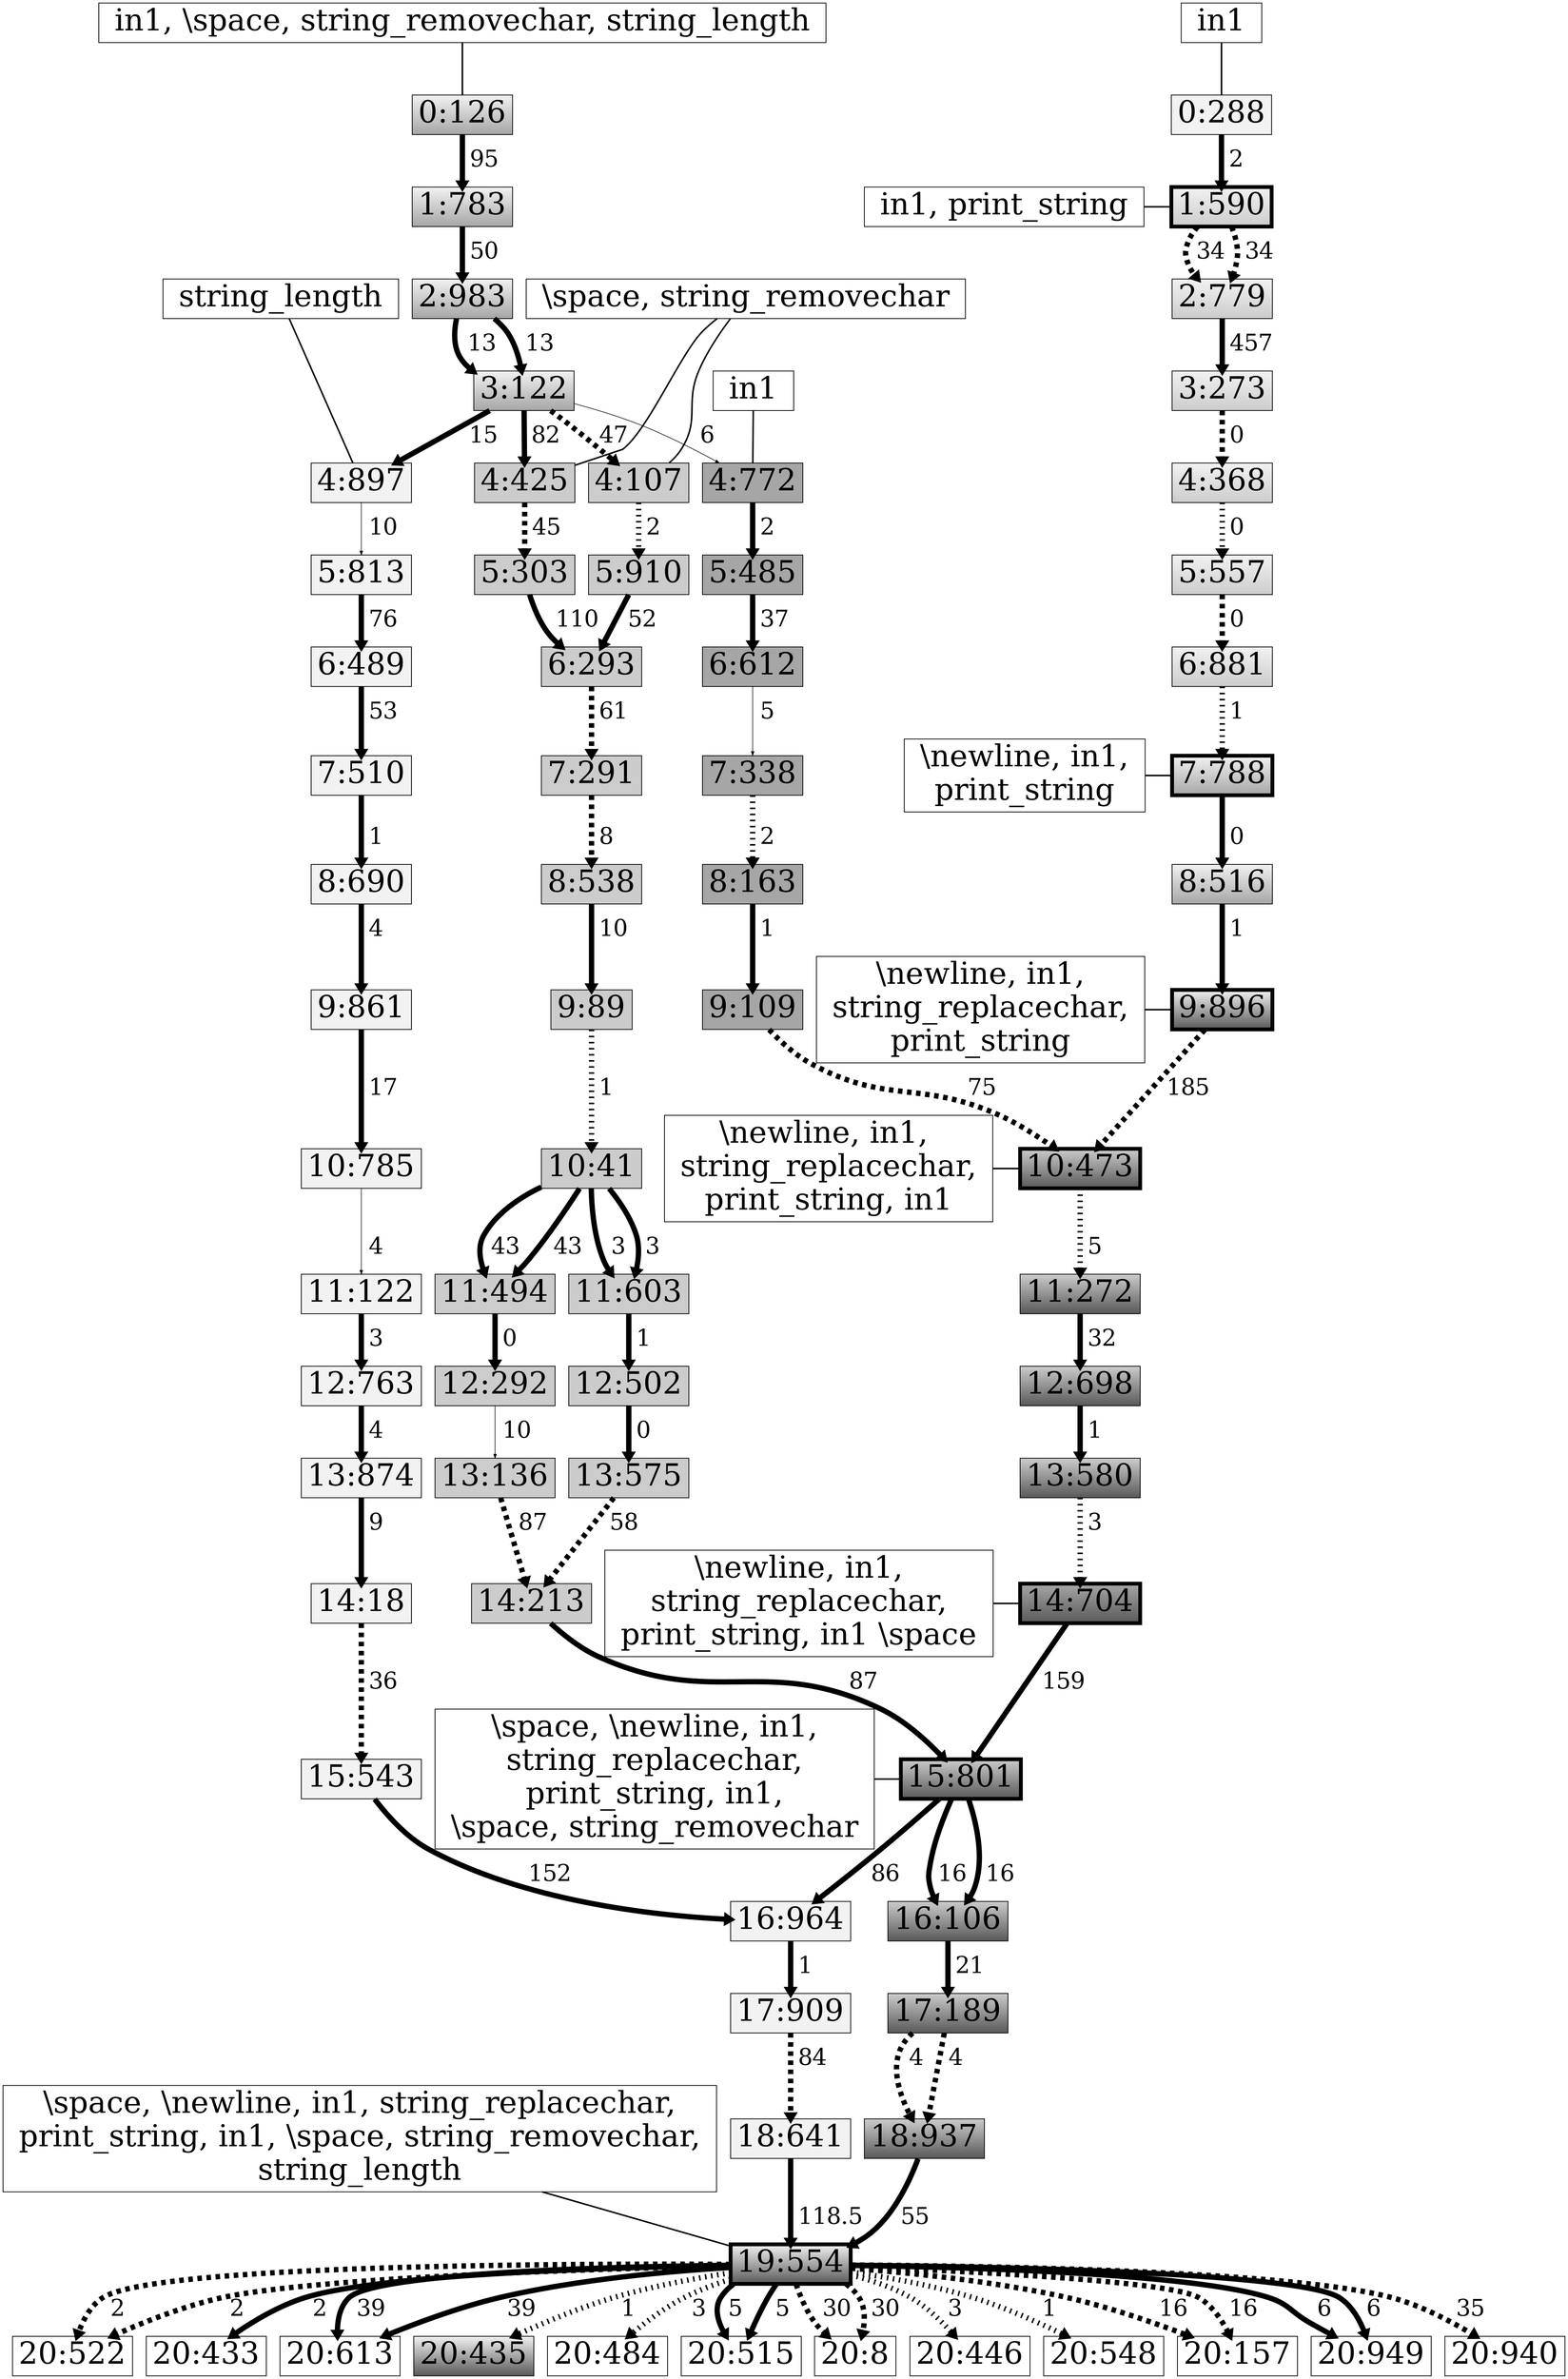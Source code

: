 digraph G {  node[fontsize=40];
node[shape=point, width=0.15, height=0.15, fillcolor="white", penwidth=1, label=""];
edge[fontsize=30, arrowsize=0.5, color="grey", penwidth=1, style="solid"];
"aaaaaaaa-aaaa-aaaa-aaaa-aaaaaaaaaaaa" [shape=rectangle, width=1.0, height=0.65, style=filled, fillcolor=white, label=" \\space, \\newline, in1, string_replacechar, \n print_string, in1, \\space, string_removechar, \n string_length "];
"aaaaaaaa-aaaa-aaaa-aaaa-aaaaaaaaaaab" [shape=rectangle, width=1.0, height=0.65, style=filled, fillcolor=white, label=" \\space, \\newline, in1, \n string_replacechar, \n print_string, in1, \n \\space, string_removechar "];
"aaaaaaaa-aaaa-aaaa-aaaa-aaaaaaaaaaac" [shape=rectangle, width=1.0, height=0.65, style=filled, fillcolor=white, label=" \\newline, in1, \n string_replacechar, \n print_string, in1 \\space "];
"aaaaaaaa-aaaa-aaaa-aaaa-aaaaaaaaaaad" [shape=rectangle, width=1.0, height=0.65, style=filled, fillcolor=white, label="\\newline, in1, \n string_replacechar, \n print_string, in1 "];
"aaaaaaaa-aaaa-aaaa-aaaa-aaaaaaaaaaae" [shape=rectangle, width=1.0, height=0.65, style=filled, fillcolor=white, label=" \\newline, in1, \n string_replacechar, \n print_string "];
"aaaaaaaa-aaaa-aaaa-aaaa-aaaaaaaaaaaf" [shape=rectangle, width=1.0, height=0.65, style=filled, fillcolor=white, label=" \\newline, in1, \n print_string "];
"aaaaaaaa-aaaa-aaaa-aaaa-aaaaaaaaaaag" [shape=rectangle, width=1.0, height=0.65, style=filled, fillcolor=white, label=" string_length "];
"aaaaaaaa-aaaa-aaaa-aaaa-aaaaaaaaaaah" [shape=rectangle, width=1.0, height=0.65, style=filled, fillcolor=white, label=" \\space, string_removechar "];
"aaaaaaaa-aaaa-aaaa-aaaa-aaaaaaaaaaai" [shape=rectangle, width=1.0, height=0.65, style=filled, fillcolor=white, label=" in1 "];
"aaaaaaaa-aaaa-aaaa-aaaa-aaaaaaaaaaaj" [shape=rectangle, width=1.0, height=0.65, style=filled, fillcolor=white, label=" in1, \\space, string_removechar, string_length "];
"aaaaaaaa-aaaa-aaaa-aaaa-aaaaaaaaaaak" [shape=rectangle, width=1.0, height=0.65, style=filled, fillcolor=white, label=" in1, print_string "];
"aaaaaaaa-aaaa-aaaa-aaaa-aaaaaaaaaaal" [shape=rectangle, width=1.0, height=0.65, style=filled, fillcolor=white, label=" in1 "];
"12530c31-2860-4e13-bd86-23753ae7ad6a" [shape=rectangle, width=1.0, height=0.65, style=filled, fillcolor=gray80, label="11:603"];
"4b6b587a-b616-42c9-a49a-98879472d6ab" [shape=rectangle, width=1.0, height=0.65, style=filled, fillcolor=gray95, label="7:510"];
"57ab5136-08ac-49ee-b34c-03b62b4eecd5" [shape=rectangle, width=1.0, height=0.65, style=filled, fillcolor=gray95, label="6:489"];
"c3c990be-608e-40ad-a194-da8fd2c94a62" [shape=rectangle, width=1.0, height=0.65, gradientangle=270, style=filled, fillcolor="gray80:gray35", penwidth=5, label="10:473"];
"79b10569-323a-496e-8ba8-e935910456d0" [shape=rectangle, width=1.0, height=0.65, style=filled, fillcolor=gray95, label="9:861"];
"2f569a59-8e75-4e52-a9ce-42132661a17c" [shape=rectangle, width=1.0, height=0.65, gradientangle=270, style=filled, fillcolor="gray65:gray35", penwidth=5, label="14:704"];
"6e6ec722-aec6-4a1b-afe0-96f760999088" [shape=rectangle, width=1.0, height=0.65, style=filled, fillcolor=gray95, label="11:122"];
"5742ad13-78ac-41ba-acd3-501c4a7bef8a" [shape=rectangle, width=1.0, height=0.65, gradientangle=270, style=filled, fillcolor="gray95:gray80", label="6:881"];
"51015641-5ec0-4bbf-b1d1-3961752d3837" [shape=rectangle, width=1.0, height=0.65, style=filled, fillcolor=gray95, label="14:18"];
"bcb42498-6043-41d5-8c27-0dd2826014e3" [shape=rectangle, width=1.0, height=0.65, style=filled, fillcolor=gray95, label="5:813"];
"b3d2105f-39a2-4e86-b007-1eaa8309c18d" [shape=rectangle, width=1.0, height=0.65, style=filled, fillcolor=gray95, label="15:543"];
"a2a2bcca-af7e-4de1-be66-bb4cffdc3ce7" [shape=rectangle, width=1.0, height=0.65, style=filled, fillcolor=white, label="20:522"];
"75cbf95b-dde3-4b06-ab7a-b7aa1c753814" [shape=rectangle, width=1.0, height=0.65, style=filled, fillcolor=white, label="20:433"];
"61f759d5-b3d4-418d-8656-32eac5cb85ca" [shape=rectangle, width=1.0, height=0.65, style=filled, fillcolor=white, label="20:613"];
"075ab43a-f9cd-4b9a-8d85-14f0c3151d29" [shape=rectangle, width=1.0, height=0.65, gradientangle=270, style=filled, fillcolor="gray80:gray35", label="13:580"];
"dcca636e-0ad7-4e7f-a999-76055873a5d4" [shape=rectangle, width=1.0, height=0.65, gradientangle=270, style=filled, fillcolor="gray95:gray80", label="5:557"];
"12407475-a1df-4caa-ab48-b33f3e2e7e77" [shape=rectangle, width=1.0, height=0.65, gradientangle=270, style=filled, fillcolor="gray95:gray35", label="20:435"];
"b40c076e-ae6e-4026-8fc5-a959aa9abf2b" [shape=rectangle, width=1.0, height=0.65, style=filled, fillcolor=gray95, label="17:909"];
"bab6cda5-9091-4bf3-b1c2-569135a631d5" [shape=rectangle, width=1.0, height=0.65, gradientangle=270, style=filled, fillcolor="gray80:gray35", label="17:189"];
"65003e7c-9a8d-4f88-b72a-bf1164878f49" [shape=rectangle, width=1.0, height=0.65, gradientangle=270, style=filled, fillcolor="gray80:gray35", label="11:272"];
"0691ac02-7e04-4301-bf81-d0996cacdb90" [shape=rectangle, width=1.0, height=0.65, style=filled, fillcolor=gray80, label="11:494"];
"cc1b0a65-a947-48c4-89a9-b71a50767f06" [shape=rectangle, width=1.0, height=0.65, gradientangle=270, style=filled, fillcolor="gray95:gray35", penwidth=5, label="9:896"];
"16ed8cc3-ca1d-4840-bcf3-ed9e23f8462d" [shape=rectangle, width=1.0, height=0.65, style=filled, fillcolor=gray65, label="4:772"];
"2fc2ec42-ef6c-4598-b65b-45fc4030e251" [shape=rectangle, width=1.0, height=0.65, gradientangle=270, style=filled, fillcolor=white, label="20:484"];
"c2f274e4-4204-4edb-bc3b-11ee3eb44a1c" [shape=rectangle, width=1.0, height=0.65, style=filled, fillcolor=gray80, label="10:41"];
"63291869-b760-47e0-8bb0-7f52d534f371" [shape=rectangle, width=1.0, height=0.65, style=filled, fillcolor=white, label="20:515"];
"76f6941a-34c6-4d9b-8bd2-d6513639c4c9" [shape=rectangle, width=1.0, height=0.65, gradientangle=270, style=filled, fillcolor="gray95:gray65", label="3:122"];
"98c5a0d9-08a6-490b-81e7-deea02c00e59" [shape=rectangle, width=1.0, height=0.65, gradientangle=270, style=filled, fillcolor="gray95:gray35", penwidth=5, label="19:554"];
"c67426dc-221c-4089-ba1e-d4b533247207" [shape=rectangle, width=1.0, height=0.65, style=filled, fillcolor=gray80, label="8:538"];
"8763bc7a-d5a7-4f3d-a26b-43d30691b1fe" [shape=rectangle, width=1.0, height=0.65, gradientangle=270, style=filled, fillcolor="gray80:gray35", label="16:106"];
"0d595c50-7ed5-4dd6-986f-264b4894d2df" [shape=rectangle, width=1.0, height=0.65, style=filled, fillcolor=gray95, label="8:690"];
"b5dba75c-86a6-4529-9990-fc1046627d54" [shape=rectangle, width=1.0, height=0.65, style=filled, fillcolor=gray65, label="8:163"];
"03e4c5a9-0c9c-4f94-bc65-8a2595af8725" [shape=rectangle, width=1.0, height=0.65, gradientangle=270, style=filled, fillcolor="gray95:gray65", label="1:783"];
"493b2e2a-1628-4e20-910c-7e699e9378b4" [shape=rectangle, width=1.0, height=0.65, gradientangle=270, style=filled, fillcolor="gray95:gray65", label="8:516"];
"e90a0284-9096-44aa-9f22-d593a4157649" [shape=rectangle, width=1.0, height=0.65, style=filled, fillcolor=white, label="20:8"];
"d96a265f-6d09-4dcf-9bdb-d699e3e2111c" [shape=rectangle, width=1.0, height=0.65, style=filled, fillcolor=white, label="20:446"];
"5cb13433-d612-457a-9d40-d61d6a697edb" [shape=rectangle, width=1.0, height=0.65, style=filled, fillcolor=gray80, label="5:303"];
"1c7bca79-8fe1-4a9f-904f-1d2029f2a67f" [shape=rectangle, width=1.0, height=0.65, style=filled, fillcolor=white, label="20:548"];
"ffe7736a-3275-4844-be43-85090aa3e9d7" [shape=rectangle, width=1.0, height=0.65, gradientangle=270, style=filled, fillcolor="gray95:gray65", penwidth=5, label="7:788"];
"b4dc1745-e77c-4db4-b2a5-4652f521c50b" [shape=rectangle, width=1.0, height=0.65, style=filled, fillcolor=gray95, label="18:641"];
"0f729918-1689-42c2-8d8b-41cf1dea9086" [shape=rectangle, width=1.0, height=0.65, style=filled, fillcolor=gray80, label="5:910"];
"425db5a2-26e1-476c-919c-288a3eecf732" [shape=rectangle, width=1.0, height=0.65, gradientangle=270, style=filled, fillcolor="gray95:gray80", penwidth=5, label="1:590"];
"860185b5-9466-4c3c-a18e-18f90ee0cd00" [shape=rectangle, width=1.0, height=0.65, style=filled, fillcolor=gray80, label="12:292"];
"167cafd0-9bc1-4776-b542-7a2a3846db03" [shape=rectangle, width=1.0, height=0.65, style=filled, fillcolor=gray80, label="6:293"];
"4c9e882a-df26-4253-a801-e2743c8cc1ad" [shape=rectangle, width=1.0, height=0.65, style=filled, fillcolor=gray80, label="12:502"];
"dfc4f934-ab23-4d09-90f6-ea2f6bdd2876" [shape=rectangle, width=1.0, height=0.65, style=filled, fillcolor=gray80, label="7:291"];
"81b91cf6-0db3-4953-899e-7f4ef5ccf145" [shape=rectangle, width=1.0, height=0.65, gradientangle=270, style=filled, fillcolor="gray80:gray35", label="12:698"];
"c90cacba-8726-4767-bdfa-bde0b302a92e" [shape=rectangle, width=1.0, height=0.65, gradientangle=270, style=filled, fillcolor="gray95:gray65", label="0:126"];
"643fbcdd-8f92-44c5-b439-c1e059d5f294" [shape=rectangle, width=1.0, height=0.65, style=filled, fillcolor=gray80, label="13:575"];
"bcd81c29-c606-45be-ae34-78923ff4b60b" [shape=rectangle, width=1.0, height=0.65, gradientangle=270, style=filled, fillcolor="gray95:gray80", label="4:368"];
"df74739b-d26f-4da3-9878-673bfc3c5d28" [shape=rectangle, width=1.0, height=0.65, gradientangle=270, style=filled, fillcolor="gray80:gray35", label="18:937"];
"51471d05-90e2-4c51-a3c3-3bd99a83bfd8" [shape=rectangle, width=1.0, height=0.65, style=filled, fillcolor=white, label="20:157"];
"aed2339a-900e-4cef-94e8-7786650a6ea1" [shape=rectangle, width=1.0, height=0.65, style=filled, fillcolor=gray65, label="9:109"];
"30339551-6da5-4507-97ab-231f91ac7dc5" [shape=rectangle, width=1.0, height=0.65, style=filled, fillcolor=gray95, label="16:964"];
"773b9611-5031-4a39-b6c2-dc60edddfadb" [shape=rectangle, width=1.0, height=0.65, style=filled, fillcolor=gray95, label="4:897"];
"dec97601-5cc2-4999-b3e1-04752bbffac6" [shape=rectangle, width=1.0, height=0.65, style=filled, fillcolor=white, label="20:949"];
"e0f81b3e-89aa-4fad-8417-a54251a53cc2" [shape=rectangle, width=1.0, height=0.65, gradientangle=270, style=filled, fillcolor="gray80:gray35", penwidth=5, label="15:801"];
"b95fc7e5-15fa-4895-aa93-6f393af69c0c" [shape=rectangle, width=1.0, height=0.65, style=filled, fillcolor=white, label="20:940"];
"7f69fb5b-cbe8-40f6-bb18-a7271013bbc8" [shape=rectangle, width=1.0, height=0.65, style=filled, fillcolor=gray95, label="0:288"];
"fcd9cf79-5edc-4edf-acd2-86ac4d5e795f" [shape=rectangle, width=1.0, height=0.65, style=filled, fillcolor=gray65, label="7:338"];
"4c113b6d-2a8a-4b21-81a7-3bfc88b8a025" [shape=rectangle, width=1.0, height=0.65, style=filled, fillcolor=gray95, label="12:763"];
"20e4d849-4a7e-4a55-9113-4e4920c9907c" [shape=rectangle, width=1.0, height=0.65, style=filled, fillcolor=gray80, label="14:213"];
"20f01147-525a-4200-aeac-2336e1c75682" [shape=rectangle, width=1.0, height=0.65, style=filled, fillcolor=gray65, label="5:485"];
"ca71413a-eba9-41ea-a42f-ddff70626c17" [shape=rectangle, width=1.0, height=0.65, style=filled, fillcolor=gray80, label="4:107"];
"c7a93728-bb2a-428c-a69c-0635c2276364" [shape=rectangle, width=1.0, height=0.65, style=filled, fillcolor=gray65, label="6:612"];
"ac3233f4-9396-4fef-9557-409d43dc2e5d" [shape=rectangle, width=1.0, height=0.65, style=filled, fillcolor=gray80, label="9:89"];
"f0a6f938-60f9-46e6-93ba-2f95d99e5744" [shape=rectangle, width=1.0, height=0.65, gradientangle=270, style=filled, fillcolor="gray95:gray65", label="2:983"];
"5efb4c41-0e5f-4f87-b62c-ea7baf15e441" [shape=rectangle, width=1.0, height=0.65, gradientangle=270, style=filled, fillcolor="gray95:gray80", label="3:273"];
"f759a102-1b0b-4054-b06a-3b7db33863fa" [shape=rectangle, width=1.0, height=0.65, style=filled, fillcolor=gray95, label="10:785"];
"d4304b06-d211-4932-b42d-9623212b427d" [shape=rectangle, width=1.0, height=0.65, style=filled, fillcolor=gray95, label="13:874"];
"dc8cbdc0-d687-47b5-9290-5f05b6e17ff8" [shape=rectangle, width=1.0, height=0.65, style=filled, fillcolor=gray80, label="4:425"];
"480ade8b-f906-4d1d-9193-6d7155c7b9cd" [shape=rectangle, width=1.0, height=0.65, gradientangle=270, style=filled, fillcolor="gray95:gray80", label="2:779"];
"a7310640-608b-4a1c-95e5-6e77e3f52f22" [shape=rectangle, width=1.0, height=0.65, style=filled, fillcolor=gray80, label="13:136"];
"30339551-6da5-4507-97ab-231f91ac7dc5" -> "b40c076e-ae6e-4026-8fc5-a959aa9abf2b" [color="#000000", penwidth=7.0, style="solid", label=" 1 "];
"b5dba75c-86a6-4529-9990-fc1046627d54" -> "aed2339a-900e-4cef-94e8-7786650a6ea1" [color="#000000", penwidth=7.0, style="solid", label=" 1 "];
"c90cacba-8726-4767-bdfa-bde0b302a92e" -> "03e4c5a9-0c9c-4f94-bc65-8a2595af8725" [color="#000000", penwidth=7.0, style="solid", label=" 95 "];
"ffe7736a-3275-4844-be43-85090aa3e9d7" -> "493b2e2a-1628-4e20-910c-7e699e9378b4" [color="#000000", penwidth=7.0, style="solid", label=" 0 "];
"bab6cda5-9091-4bf3-b1c2-569135a631d5" -> "df74739b-d26f-4da3-9878-673bfc3c5d28" [color="#000000", penwidth=7.0, style="dashed", label=" 4 "];
"bab6cda5-9091-4bf3-b1c2-569135a631d5" -> "df74739b-d26f-4da3-9878-673bfc3c5d28" [color="#000000", penwidth=7.0, style="dashed", label=" 4 "];
"8763bc7a-d5a7-4f3d-a26b-43d30691b1fe" -> "bab6cda5-9091-4bf3-b1c2-569135a631d5" [color="#000000", penwidth=7.0, style="solid", label=" 21 "];
"7f69fb5b-cbe8-40f6-bb18-a7271013bbc8" -> "425db5a2-26e1-476c-919c-288a3eecf732" [color="#000000", penwidth=7.0, style="solid", label=" 2 "];
"e0f81b3e-89aa-4fad-8417-a54251a53cc2" -> "30339551-6da5-4507-97ab-231f91ac7dc5" [color="#000000", penwidth=7.0, style="solid", label=" 86 "];
"df74739b-d26f-4da3-9878-673bfc3c5d28" -> "98c5a0d9-08a6-490b-81e7-deea02c00e59" [color="#000000", penwidth=7.0, style="solid", label=" 55 "];
"76f6941a-34c6-4d9b-8bd2-d6513639c4c9" -> "ca71413a-eba9-41ea-a42f-ddff70626c17" [color="#000000", penwidth=7.0, style="dashed", label="47 "];
"493b2e2a-1628-4e20-910c-7e699e9378b4" -> "cc1b0a65-a947-48c4-89a9-b71a50767f06" [color="#000000", penwidth=7.0, style="solid", label=" 1 "];
"03e4c5a9-0c9c-4f94-bc65-8a2595af8725" -> "f0a6f938-60f9-46e6-93ba-2f95d99e5744" [color="#000000", penwidth=7.0, style="solid", label=" 50 "];
"f0a6f938-60f9-46e6-93ba-2f95d99e5744" -> "76f6941a-34c6-4d9b-8bd2-d6513639c4c9" [color="#000000", penwidth=7.0, style="solid", label=" 13 "];
"f0a6f938-60f9-46e6-93ba-2f95d99e5744" -> "76f6941a-34c6-4d9b-8bd2-d6513639c4c9" [color="#000000", penwidth=7.0, style="solid", label=" 13 "];
"b40c076e-ae6e-4026-8fc5-a959aa9abf2b" -> "b4dc1745-e77c-4db4-b2a5-4652f521c50b" [color="#000000", penwidth=7.0, style="dashed", label=" 84 "];
"425db5a2-26e1-476c-919c-288a3eecf732" -> "480ade8b-f906-4d1d-9193-6d7155c7b9cd" [color="#000000", penwidth=7.0, style="dashed", label=" 34 "];
"425db5a2-26e1-476c-919c-288a3eecf732" -> "480ade8b-f906-4d1d-9193-6d7155c7b9cd" [color="#000000", penwidth=7.0, style="dashed", label=" 34 "];
"b4dc1745-e77c-4db4-b2a5-4652f521c50b" -> "98c5a0d9-08a6-490b-81e7-deea02c00e59" [color="#000000", penwidth=7.0, style="solid", label=" 118.5 "];
"16ed8cc3-ca1d-4840-bcf3-ed9e23f8462d" -> "20f01147-525a-4200-aeac-2336e1c75682" [color="#000000", penwidth=7.0, style="solid", label=" 2 "];
"dc8cbdc0-d687-47b5-9290-5f05b6e17ff8" -> "5cb13433-d612-457a-9d40-d61d6a697edb" [color="#000000", penwidth=7.0, style="dashed", label=" 45 "];
"bcd81c29-c606-45be-ae34-78923ff4b60b" -> "dcca636e-0ad7-4e7f-a999-76055873a5d4" [color="#000000", penwidth=7.0, style="dotted", label=" 0 "];
"5cb13433-d612-457a-9d40-d61d6a697edb" -> "167cafd0-9bc1-4776-b542-7a2a3846db03" [color="#000000", penwidth=7.0, style="solid", label=" 110 "];
"773b9611-5031-4a39-b6c2-dc60edddfadb" -> "bcb42498-6043-41d5-8c27-0dd2826014e3" [color="#000000", penwidth=0.75, style="solid", label=" 10 "];
"0f729918-1689-42c2-8d8b-41cf1dea9086" -> "167cafd0-9bc1-4776-b542-7a2a3846db03" [color="#000000", penwidth=7.0, style="solid", label=" 52 "];
"76f6941a-34c6-4d9b-8bd2-d6513639c4c9" -> "dc8cbdc0-d687-47b5-9290-5f05b6e17ff8" [color="#000000", penwidth=7.0, style="solid", label=" 82 "];
"76f6941a-34c6-4d9b-8bd2-d6513639c4c9" -> "773b9611-5031-4a39-b6c2-dc60edddfadb" [color="#000000", penwidth=7.0, style="solid", label=" 15 "];
"cc1b0a65-a947-48c4-89a9-b71a50767f06" -> "c3c990be-608e-40ad-a194-da8fd2c94a62" [color="#000000", penwidth=7.0, style="dashed", label=" 185 "];
"76f6941a-34c6-4d9b-8bd2-d6513639c4c9" -> "16ed8cc3-ca1d-4840-bcf3-ed9e23f8462d" [color="#000000", penwidth=0.75, style="solid", label=" 6"];
"fcd9cf79-5edc-4edf-acd2-86ac4d5e795f" -> "b5dba75c-86a6-4529-9990-fc1046627d54" [color="#000000", penwidth=7.0, style="dotted", label=" 2 "];
"98c5a0d9-08a6-490b-81e7-deea02c00e59" -> "a2a2bcca-af7e-4de1-be66-bb4cffdc3ce7" [color="#000000", penwidth=7.0, style="dashed", label=" 2 "];
"98c5a0d9-08a6-490b-81e7-deea02c00e59" -> "a2a2bcca-af7e-4de1-be66-bb4cffdc3ce7" [color="#000000", penwidth=7.0, style="dashed", label=" 2 "];
"98c5a0d9-08a6-490b-81e7-deea02c00e59" -> "63291869-b760-47e0-8bb0-7f52d534f371" [color="#000000", penwidth=7.0, style="solid", label=" 5 "];
"98c5a0d9-08a6-490b-81e7-deea02c00e59" -> "63291869-b760-47e0-8bb0-7f52d534f371" [color="#000000", penwidth=7.0, style="solid", label=" 5 "];
"167cafd0-9bc1-4776-b542-7a2a3846db03" -> "dfc4f934-ab23-4d09-90f6-ea2f6bdd2876" [color="#000000", penwidth=7.0, style="dashed", label=" 61 "];
"98c5a0d9-08a6-490b-81e7-deea02c00e59" -> "2fc2ec42-ef6c-4598-b65b-45fc4030e251" [color="#000000", penwidth=7.0, style="dotted", label=" 3 "];
"98c5a0d9-08a6-490b-81e7-deea02c00e59" -> "12407475-a1df-4caa-ab48-b33f3e2e7e77" [color="#000000", penwidth=7.0, style="dotted", label=" 1 "];
"98c5a0d9-08a6-490b-81e7-deea02c00e59" -> "75cbf95b-dde3-4b06-ab7a-b7aa1c753814" [color="#000000", penwidth=7.0, style="solid", label=" 2 "];
"98c5a0d9-08a6-490b-81e7-deea02c00e59" -> "d96a265f-6d09-4dcf-9bdb-d699e3e2111c" [color="#000000", penwidth=7.0, style="dotted", label=" 3 "];
"98c5a0d9-08a6-490b-81e7-deea02c00e59" -> "61f759d5-b3d4-418d-8656-32eac5cb85ca" [color="#000000", penwidth=7.0, style="solid", label=" 39 "];
"98c5a0d9-08a6-490b-81e7-deea02c00e59" -> "61f759d5-b3d4-418d-8656-32eac5cb85ca" [color="#000000", penwidth=7.0, style="solid", label=" 39 "];
"98c5a0d9-08a6-490b-81e7-deea02c00e59" -> "1c7bca79-8fe1-4a9f-904f-1d2029f2a67f" [color="#000000", penwidth=7.0, style="dotted", label=" 1 "];
"20f01147-525a-4200-aeac-2336e1c75682" -> "c7a93728-bb2a-428c-a69c-0635c2276364" [color="#000000", penwidth=7.0, style="solid", label=" 37 "];
"c7a93728-bb2a-428c-a69c-0635c2276364" -> "fcd9cf79-5edc-4edf-acd2-86ac4d5e795f" [color="#000000", penwidth=0.75, style="solid", label=" 5 "];
"c2f274e4-4204-4edb-bc3b-11ee3eb44a1c" -> "12530c31-2860-4e13-bd86-23753ae7ad6a" [color="#000000", penwidth=7.0, style="solid", label=" 3 "];
"c2f274e4-4204-4edb-bc3b-11ee3eb44a1c" -> "12530c31-2860-4e13-bd86-23753ae7ad6a" [color="#000000", penwidth=7.0, style="solid", label=" 3 "];
"480ade8b-f906-4d1d-9193-6d7155c7b9cd" -> "5efb4c41-0e5f-4f87-b62c-ea7baf15e441" [color="#000000", penwidth=7.0, style="solid", label=" 457 "];
"98c5a0d9-08a6-490b-81e7-deea02c00e59" -> "e90a0284-9096-44aa-9f22-d593a4157649" [color="#000000", penwidth=7.0, style="dashed", label=" 30 "];
"98c5a0d9-08a6-490b-81e7-deea02c00e59" -> "e90a0284-9096-44aa-9f22-d593a4157649" [color="#000000", penwidth=7.0, style="dashed", label=" 30 "];
"98c5a0d9-08a6-490b-81e7-deea02c00e59" -> "51471d05-90e2-4c51-a3c3-3bd99a83bfd8" [color="#000000", penwidth=7.0, style="dashed", label=" 16 "];
"98c5a0d9-08a6-490b-81e7-deea02c00e59" -> "51471d05-90e2-4c51-a3c3-3bd99a83bfd8" [color="#000000", penwidth=7.0, style="dashed", label=" 16 "];
"c2f274e4-4204-4edb-bc3b-11ee3eb44a1c" -> "0691ac02-7e04-4301-bf81-d0996cacdb90" [color="#000000", penwidth=7.0, style="solid", label=" 43 "];
"c2f274e4-4204-4edb-bc3b-11ee3eb44a1c" -> "0691ac02-7e04-4301-bf81-d0996cacdb90" [color="#000000", penwidth=7.0, style="solid", label=" 43 "];
"860185b5-9466-4c3c-a18e-18f90ee0cd00" -> "a7310640-608b-4a1c-95e5-6e77e3f52f22" [color="#000000", penwidth=0.75, style="solid", label=" 10 "];
"0d595c50-7ed5-4dd6-986f-264b4894d2df" -> "79b10569-323a-496e-8ba8-e935910456d0" [color="#000000", penwidth=7.0, style="solid", label=" 4 "];
"dfc4f934-ab23-4d09-90f6-ea2f6bdd2876" -> "c67426dc-221c-4089-ba1e-d4b533247207" [color="#000000", penwidth=7.0, style="dashed", label=" 8 "];
"ac3233f4-9396-4fef-9557-409d43dc2e5d" -> "c2f274e4-4204-4edb-bc3b-11ee3eb44a1c" [color="#000000", penwidth=7.0, style="dotted", label=" 1 "];
"4b6b587a-b616-42c9-a49a-98879472d6ab" -> "0d595c50-7ed5-4dd6-986f-264b4894d2df" [color="#000000", penwidth=7.0, style="solid", label=" 1 "];
"98c5a0d9-08a6-490b-81e7-deea02c00e59" -> "b95fc7e5-15fa-4895-aa93-6f393af69c0c" [color="#000000", penwidth=7.0, style="dashed", label=" 35 "];
"98c5a0d9-08a6-490b-81e7-deea02c00e59" -> "dec97601-5cc2-4999-b3e1-04752bbffac6" [color="#000000", penwidth=7.0, style="solid", label=" 6 "];
"98c5a0d9-08a6-490b-81e7-deea02c00e59" -> "dec97601-5cc2-4999-b3e1-04752bbffac6" [color="#000000", penwidth=7.0, style="solid", label=" 6 "];
"aed2339a-900e-4cef-94e8-7786650a6ea1" -> "c3c990be-608e-40ad-a194-da8fd2c94a62" [color="#000000", penwidth=7.0, style="dashed", label=" 75 "];
"c67426dc-221c-4089-ba1e-d4b533247207" -> "ac3233f4-9396-4fef-9557-409d43dc2e5d" [color="#000000", penwidth=7.0, style="solid", label=" 10 "];
"5efb4c41-0e5f-4f87-b62c-ea7baf15e441" -> "bcd81c29-c606-45be-ae34-78923ff4b60b" [color="#000000", penwidth=7.0, style="dashed", label=" 0 "];
"12530c31-2860-4e13-bd86-23753ae7ad6a" -> "4c9e882a-df26-4253-a801-e2743c8cc1ad" [color="#000000", penwidth=7.0, style="solid", label=" 1 "];
"ca71413a-eba9-41ea-a42f-ddff70626c17" -> "0f729918-1689-42c2-8d8b-41cf1dea9086" [color="#000000", penwidth=7.0, style="dotted", label=" 2 "];
"a7310640-608b-4a1c-95e5-6e77e3f52f22" -> "20e4d849-4a7e-4a55-9113-4e4920c9907c" [color="#000000", penwidth=7.0, style="dashed", label=" 87 "];
"c3c990be-608e-40ad-a194-da8fd2c94a62" -> "65003e7c-9a8d-4f88-b72a-bf1164878f49" [color="#000000", penwidth=7.0, style="dotted", label=" 5 "];
"d4304b06-d211-4932-b42d-9623212b427d" -> "51015641-5ec0-4bbf-b1d1-3961752d3837" [color="#000000", penwidth=7.0, style="solid", label=" 9 "];
"0691ac02-7e04-4301-bf81-d0996cacdb90" -> "860185b5-9466-4c3c-a18e-18f90ee0cd00" [color="#000000", penwidth=7.0, style="solid", label=" 0 "];
"f759a102-1b0b-4054-b06a-3b7db33863fa" -> "6e6ec722-aec6-4a1b-afe0-96f760999088" [color="#000000", penwidth=0.75, style="solid", label=" 4 "];
"81b91cf6-0db3-4953-899e-7f4ef5ccf145" -> "075ab43a-f9cd-4b9a-8d85-14f0c3151d29" [color="#000000", penwidth=7.0, style="solid", label=" 1 "];
"79b10569-323a-496e-8ba8-e935910456d0" -> "f759a102-1b0b-4054-b06a-3b7db33863fa" [color="#000000", penwidth=7.0, style="solid", label=" 17 "];
"4c9e882a-df26-4253-a801-e2743c8cc1ad" -> "643fbcdd-8f92-44c5-b439-c1e059d5f294" [color="#000000", penwidth=7.0, style="solid", label=" 0 "];
"4c113b6d-2a8a-4b21-81a7-3bfc88b8a025" -> "d4304b06-d211-4932-b42d-9623212b427d" [color="#000000", penwidth=7.0, style="solid", label=" 4 "];
"643fbcdd-8f92-44c5-b439-c1e059d5f294" -> "20e4d849-4a7e-4a55-9113-4e4920c9907c" [color="#000000", penwidth=7.0, style="dashed", label=" 58 "];
"65003e7c-9a8d-4f88-b72a-bf1164878f49" -> "81b91cf6-0db3-4953-899e-7f4ef5ccf145" [color="#000000", penwidth=7.0, style="solid", label=" 32 "];
"6e6ec722-aec6-4a1b-afe0-96f760999088" -> "4c113b6d-2a8a-4b21-81a7-3bfc88b8a025" [color="#000000", penwidth=7.0, style="solid", label=" 3 "];
"dcca636e-0ad7-4e7f-a999-76055873a5d4" -> "5742ad13-78ac-41ba-acd3-501c4a7bef8a" [color="#000000", penwidth=7.0, style="dashed", label=" 0 "];
"bcb42498-6043-41d5-8c27-0dd2826014e3" -> "57ab5136-08ac-49ee-b34c-03b62b4eecd5" [color="#000000", penwidth=7.0, style="solid", label=" 76 "];
"075ab43a-f9cd-4b9a-8d85-14f0c3151d29" -> "2f569a59-8e75-4e52-a9ce-42132661a17c" [color="#000000", penwidth=7.0, style="dotted", label=" 3 "];
"2f569a59-8e75-4e52-a9ce-42132661a17c" -> "e0f81b3e-89aa-4fad-8417-a54251a53cc2" [color="#000000", penwidth=7.0, style="solid", label=" 159 "];
"e0f81b3e-89aa-4fad-8417-a54251a53cc2" -> "8763bc7a-d5a7-4f3d-a26b-43d30691b1fe" [color="#000000", penwidth=7.0, style="solid", label=" 16 "];
"e0f81b3e-89aa-4fad-8417-a54251a53cc2" -> "8763bc7a-d5a7-4f3d-a26b-43d30691b1fe" [color="#000000", penwidth=7.0, style="solid", label=" 16 "];
"51015641-5ec0-4bbf-b1d1-3961752d3837" -> "b3d2105f-39a2-4e86-b007-1eaa8309c18d" [color="#000000", penwidth=7.0, style="dashed", label=" 36 "];
"b3d2105f-39a2-4e86-b007-1eaa8309c18d" -> "30339551-6da5-4507-97ab-231f91ac7dc5" [color="#000000", penwidth=7.0, style="solid", label=" 152 "];
"5742ad13-78ac-41ba-acd3-501c4a7bef8a" -> "ffe7736a-3275-4844-be43-85090aa3e9d7" [color="#000000", penwidth=7.0, style="dotted", label=" 1 "];
"57ab5136-08ac-49ee-b34c-03b62b4eecd5" -> "4b6b587a-b616-42c9-a49a-98879472d6ab" [color="#000000", penwidth=7.0, style="solid", label=" 53 "];
"20e4d849-4a7e-4a55-9113-4e4920c9907c" -> "e0f81b3e-89aa-4fad-8417-a54251a53cc2" [color="#000000", penwidth=7.0, style="solid", label=" 87 "];
"aaaaaaaa-aaaa-aaaa-aaaa-aaaaaaaaaaaa" -> "98c5a0d9-08a6-490b-81e7-deea02c00e59" [dir=none, color="#000000", penwidth=2.0, style="solid", label=" "];
"aaaaaaaa-aaaa-aaaa-aaaa-aaaaaaaaaaab" -> "e0f81b3e-89aa-4fad-8417-a54251a53cc2" [dir=none, color="#000000", penwidth=2.0, style="solid", label=" "];
"aaaaaaaa-aaaa-aaaa-aaaa-aaaaaaaaaaac" -> "2f569a59-8e75-4e52-a9ce-42132661a17c" [dir=none, color="#000000", penwidth=2.0, style="solid", label=" "];
"aaaaaaaa-aaaa-aaaa-aaaa-aaaaaaaaaaad" -> "c3c990be-608e-40ad-a194-da8fd2c94a62" [dir=none, color="#000000", penwidth=2.0, style="solid", label=" "];
"aaaaaaaa-aaaa-aaaa-aaaa-aaaaaaaaaaae" -> "cc1b0a65-a947-48c4-89a9-b71a50767f06" [dir=none, color="#000000", penwidth=2.0, style="solid", label=" "];
"aaaaaaaa-aaaa-aaaa-aaaa-aaaaaaaaaaaf" -> "ffe7736a-3275-4844-be43-85090aa3e9d7" [dir=none, color="#000000", penwidth=2.0, style="solid", label=" "];
"aaaaaaaa-aaaa-aaaa-aaaa-aaaaaaaaaaag" -> "773b9611-5031-4a39-b6c2-dc60edddfadb" [dir=none, color="#000000", penwidth=2.0, style="solid", label=" ", minlen="2.0"];
"aaaaaaaa-aaaa-aaaa-aaaa-aaaaaaaaaaah" -> "ca71413a-eba9-41ea-a42f-ddff70626c17" [dir=none, color="#000000", penwidth=2.0, style="solid", label=" "];
"aaaaaaaa-aaaa-aaaa-aaaa-aaaaaaaaaaai" -> "16ed8cc3-ca1d-4840-bcf3-ed9e23f8462d" [dir=none, color="#000000", penwidth=2.0, style="solid", label=" "];
"aaaaaaaa-aaaa-aaaa-aaaa-aaaaaaaaaaaj" -> "c90cacba-8726-4767-bdfa-bde0b302a92e" [dir=none, color="#000000", penwidth=2.0, style="solid", label=" "];
"aaaaaaaa-aaaa-aaaa-aaaa-aaaaaaaaaaak" -> "425db5a2-26e1-476c-919c-288a3eecf732" [dir=none, color="#000000", penwidth=2.0, style="solid", label=" "];
"aaaaaaaa-aaaa-aaaa-aaaa-aaaaaaaaaaal" -> "7f69fb5b-cbe8-40f6-bb18-a7271013bbc8" [dir=none, color="#000000", penwidth=2.0, style="solid", label=" "];
"aaaaaaaa-aaaa-aaaa-aaaa-aaaaaaaaaaah" -> "dc8cbdc0-d687-47b5-9290-5f05b6e17ff8" [dir=none, color="#000000", penwidth=2.0, style="solid", label=" "];
{ rank=same; "aaaaaaaa-aaaa-aaaa-aaaa-aaaaaaaaaaaa", "b4dc1745-e77c-4db4-b2a5-4652f521c50b"}
{ rank=same; "aaaaaaaa-aaaa-aaaa-aaaa-aaaaaaaaaaab", "e0f81b3e-89aa-4fad-8417-a54251a53cc2"}
{ rank=same; "aaaaaaaa-aaaa-aaaa-aaaa-aaaaaaaaaaac", "2f569a59-8e75-4e52-a9ce-42132661a17c"}
{ rank=same; "aaaaaaaa-aaaa-aaaa-aaaa-aaaaaaaaaaad", "c3c990be-608e-40ad-a194-da8fd2c94a62"}
{ rank=same; "aaaaaaaa-aaaa-aaaa-aaaa-aaaaaaaaaaae", "cc1b0a65-a947-48c4-89a9-b71a50767f06"}
{ rank=same; "aaaaaaaa-aaaa-aaaa-aaaa-aaaaaaaaaaaf", "ffe7736a-3275-4844-be43-85090aa3e9d7"}
{ rank=same; "aaaaaaaa-aaaa-aaaa-aaaa-aaaaaaaaaaag", "f0a6f938-60f9-46e6-93ba-2f95d99e5744"}
{ rank=same; "aaaaaaaa-aaaa-aaaa-aaaa-aaaaaaaaaaah", "f0a6f938-60f9-46e6-93ba-2f95d99e5744"}
{ rank=same; "aaaaaaaa-aaaa-aaaa-aaaa-aaaaaaaaaaai", "76f6941a-34c6-4d9b-8bd2-d6513639c4c9"}
#{ rank=same; "aaaaaaaa-aaaa-aaaa-aaaa-aaaaaaaaaaaj", "c90cacba-8726-4767-bdfa-bde0b302a92e"}
{ rank=same; "aaaaaaaa-aaaa-aaaa-aaaa-aaaaaaaaaaaj", "aaaaaaaa-aaaa-aaaa-aaaa-aaaaaaaaaaal"}
{ rank=same; "aaaaaaaa-aaaa-aaaa-aaaa-aaaaaaaaaaak", "425db5a2-26e1-476c-919c-288a3eecf732"}
#{ rank=same; "aaaaaaaa-aaaa-aaaa-aaaa-aaaaaaaaaaal", "7f69fb5b-cbe8-40f6-bb18-a7271013bbc8"}
}
